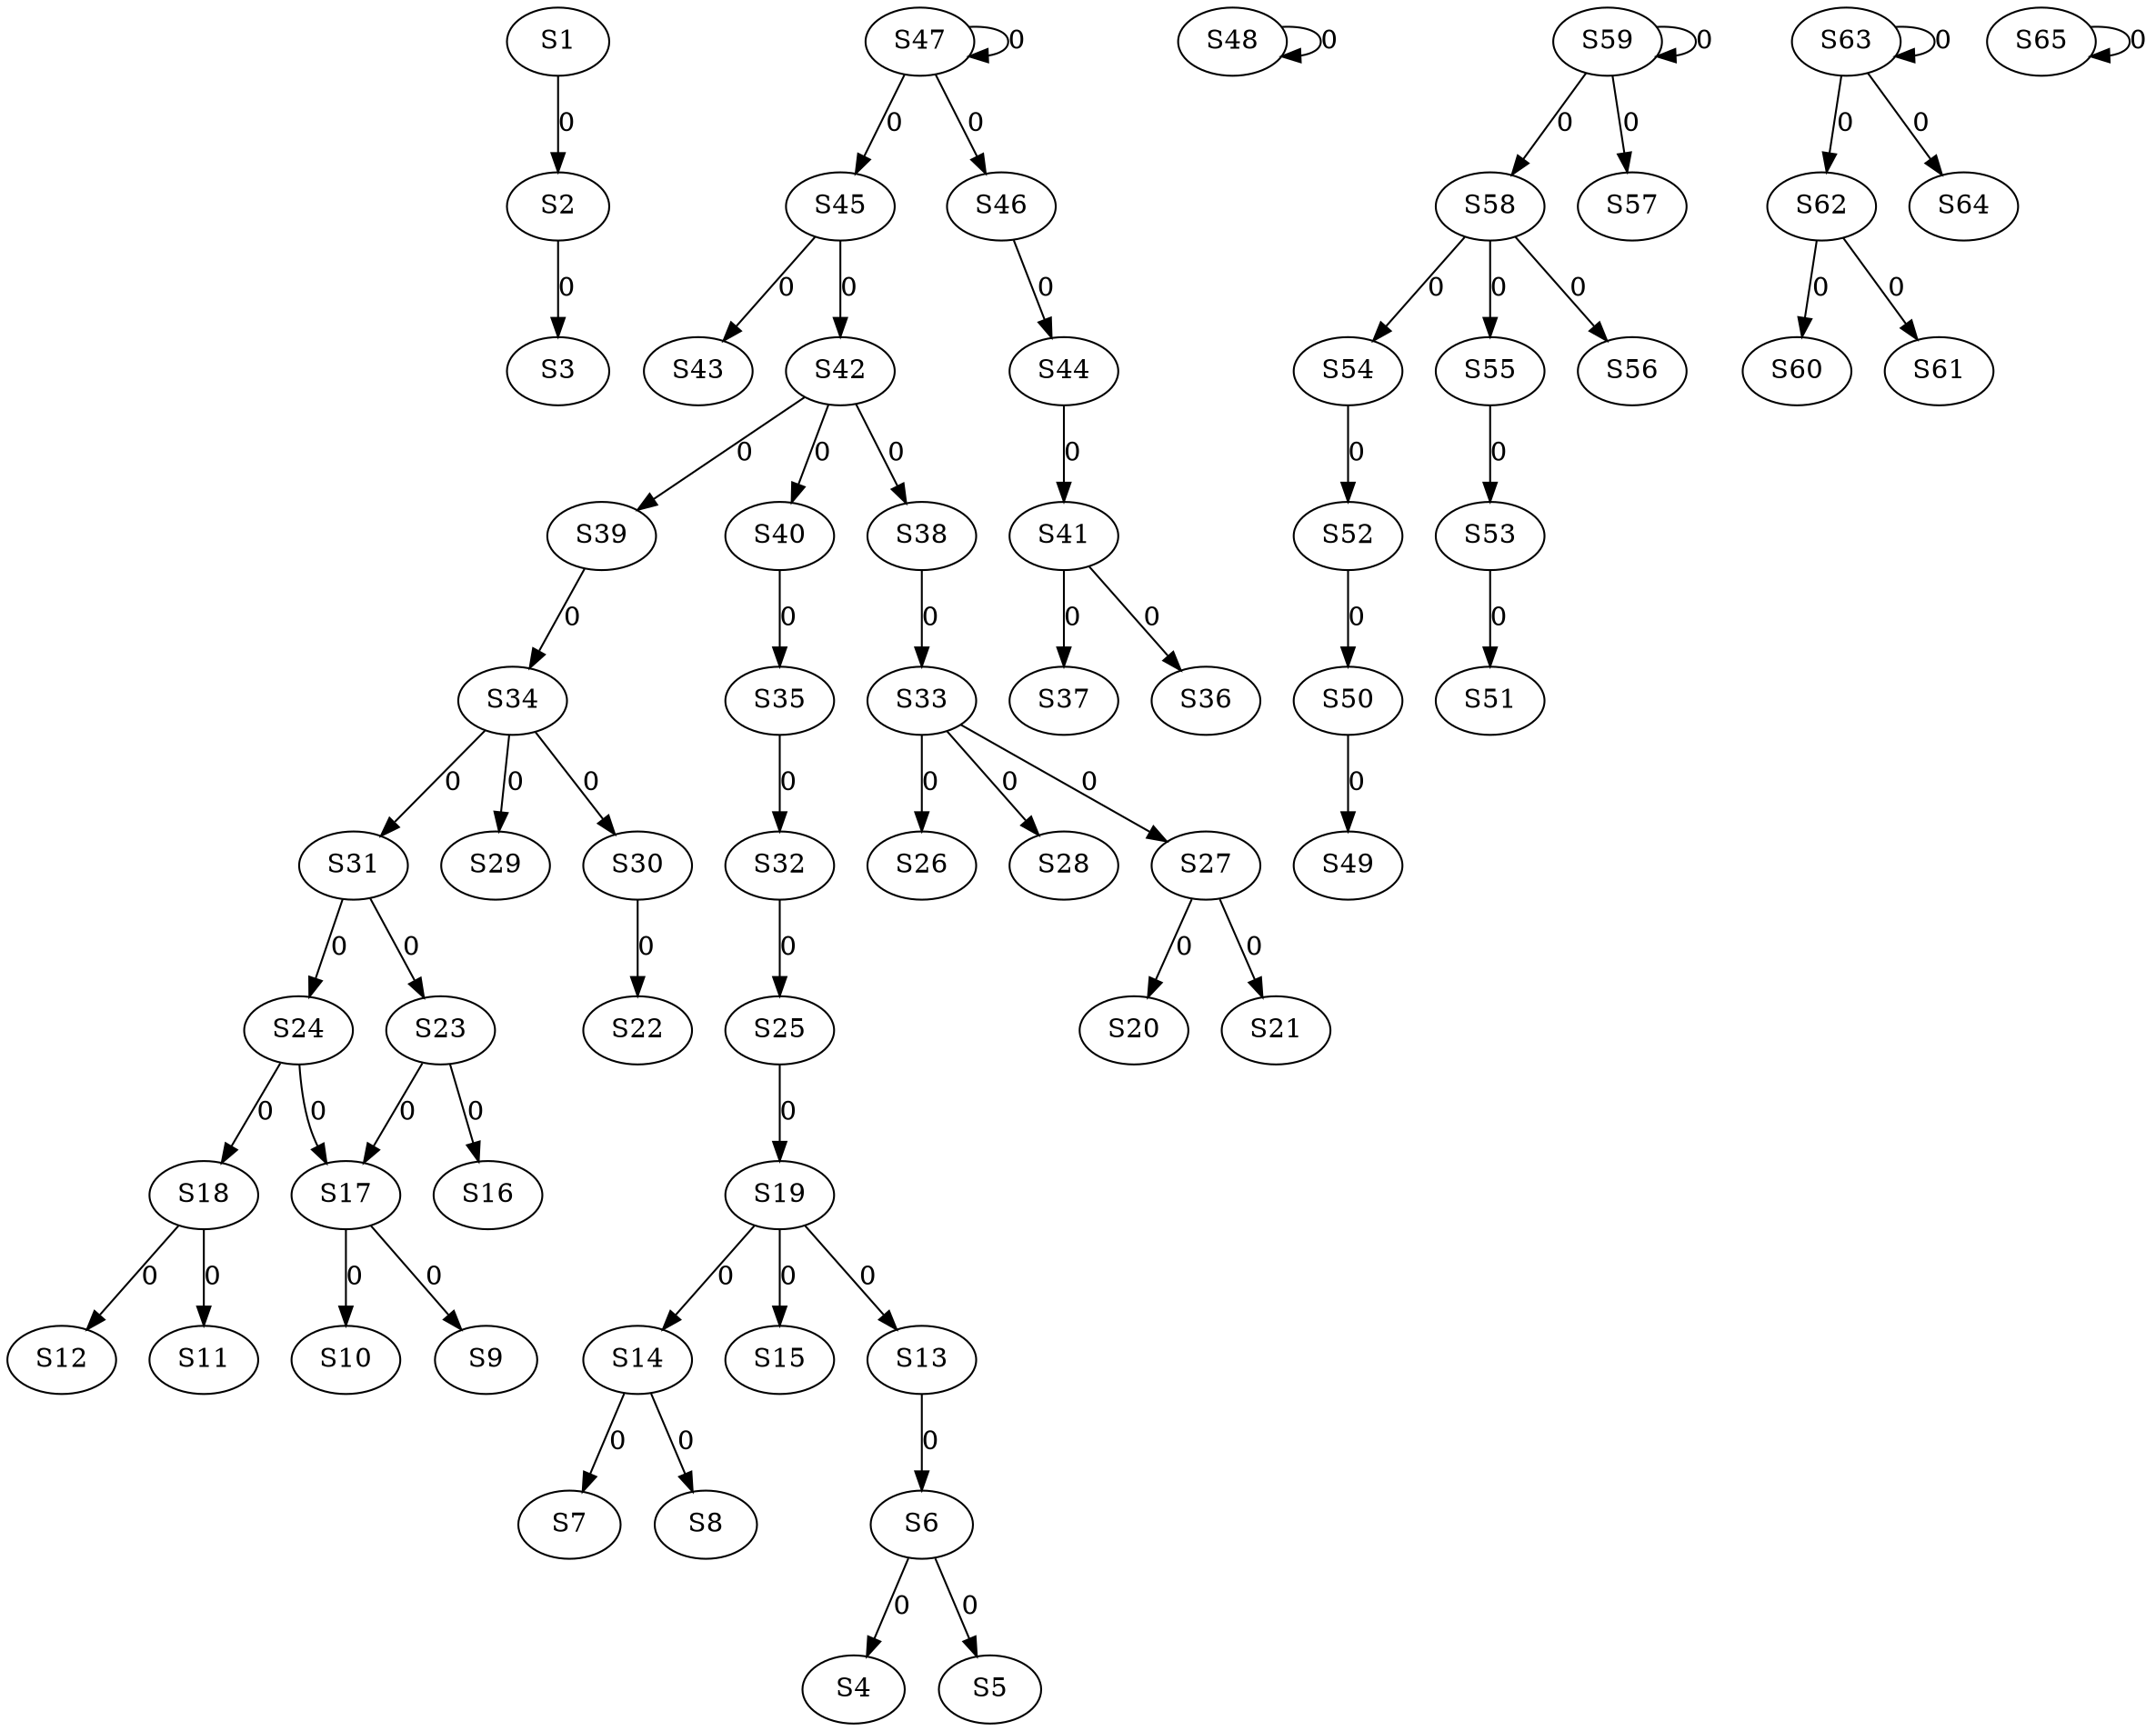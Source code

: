 strict digraph {
	S1 -> S2 [ label = 0 ];
	S2 -> S3 [ label = 0 ];
	S6 -> S4 [ label = 0 ];
	S6 -> S5 [ label = 0 ];
	S13 -> S6 [ label = 0 ];
	S14 -> S7 [ label = 0 ];
	S14 -> S8 [ label = 0 ];
	S17 -> S9 [ label = 0 ];
	S17 -> S10 [ label = 0 ];
	S18 -> S11 [ label = 0 ];
	S18 -> S12 [ label = 0 ];
	S19 -> S13 [ label = 0 ];
	S19 -> S14 [ label = 0 ];
	S19 -> S15 [ label = 0 ];
	S23 -> S16 [ label = 0 ];
	S24 -> S17 [ label = 0 ];
	S24 -> S18 [ label = 0 ];
	S25 -> S19 [ label = 0 ];
	S27 -> S20 [ label = 0 ];
	S27 -> S21 [ label = 0 ];
	S30 -> S22 [ label = 0 ];
	S31 -> S23 [ label = 0 ];
	S31 -> S24 [ label = 0 ];
	S32 -> S25 [ label = 0 ];
	S33 -> S26 [ label = 0 ];
	S33 -> S27 [ label = 0 ];
	S33 -> S28 [ label = 0 ];
	S34 -> S29 [ label = 0 ];
	S34 -> S30 [ label = 0 ];
	S34 -> S31 [ label = 0 ];
	S35 -> S32 [ label = 0 ];
	S38 -> S33 [ label = 0 ];
	S39 -> S34 [ label = 0 ];
	S40 -> S35 [ label = 0 ];
	S41 -> S36 [ label = 0 ];
	S41 -> S37 [ label = 0 ];
	S42 -> S38 [ label = 0 ];
	S42 -> S39 [ label = 0 ];
	S42 -> S40 [ label = 0 ];
	S44 -> S41 [ label = 0 ];
	S45 -> S42 [ label = 0 ];
	S45 -> S43 [ label = 0 ];
	S46 -> S44 [ label = 0 ];
	S47 -> S45 [ label = 0 ];
	S47 -> S46 [ label = 0 ];
	S47 -> S47 [ label = 0 ];
	S48 -> S48 [ label = 0 ];
	S50 -> S49 [ label = 0 ];
	S52 -> S50 [ label = 0 ];
	S53 -> S51 [ label = 0 ];
	S54 -> S52 [ label = 0 ];
	S55 -> S53 [ label = 0 ];
	S58 -> S54 [ label = 0 ];
	S58 -> S55 [ label = 0 ];
	S58 -> S56 [ label = 0 ];
	S59 -> S57 [ label = 0 ];
	S59 -> S58 [ label = 0 ];
	S59 -> S59 [ label = 0 ];
	S62 -> S60 [ label = 0 ];
	S62 -> S61 [ label = 0 ];
	S63 -> S62 [ label = 0 ];
	S63 -> S63 [ label = 0 ];
	S63 -> S64 [ label = 0 ];
	S65 -> S65 [ label = 0 ];
	S23 -> S17 [ label = 0 ];
}